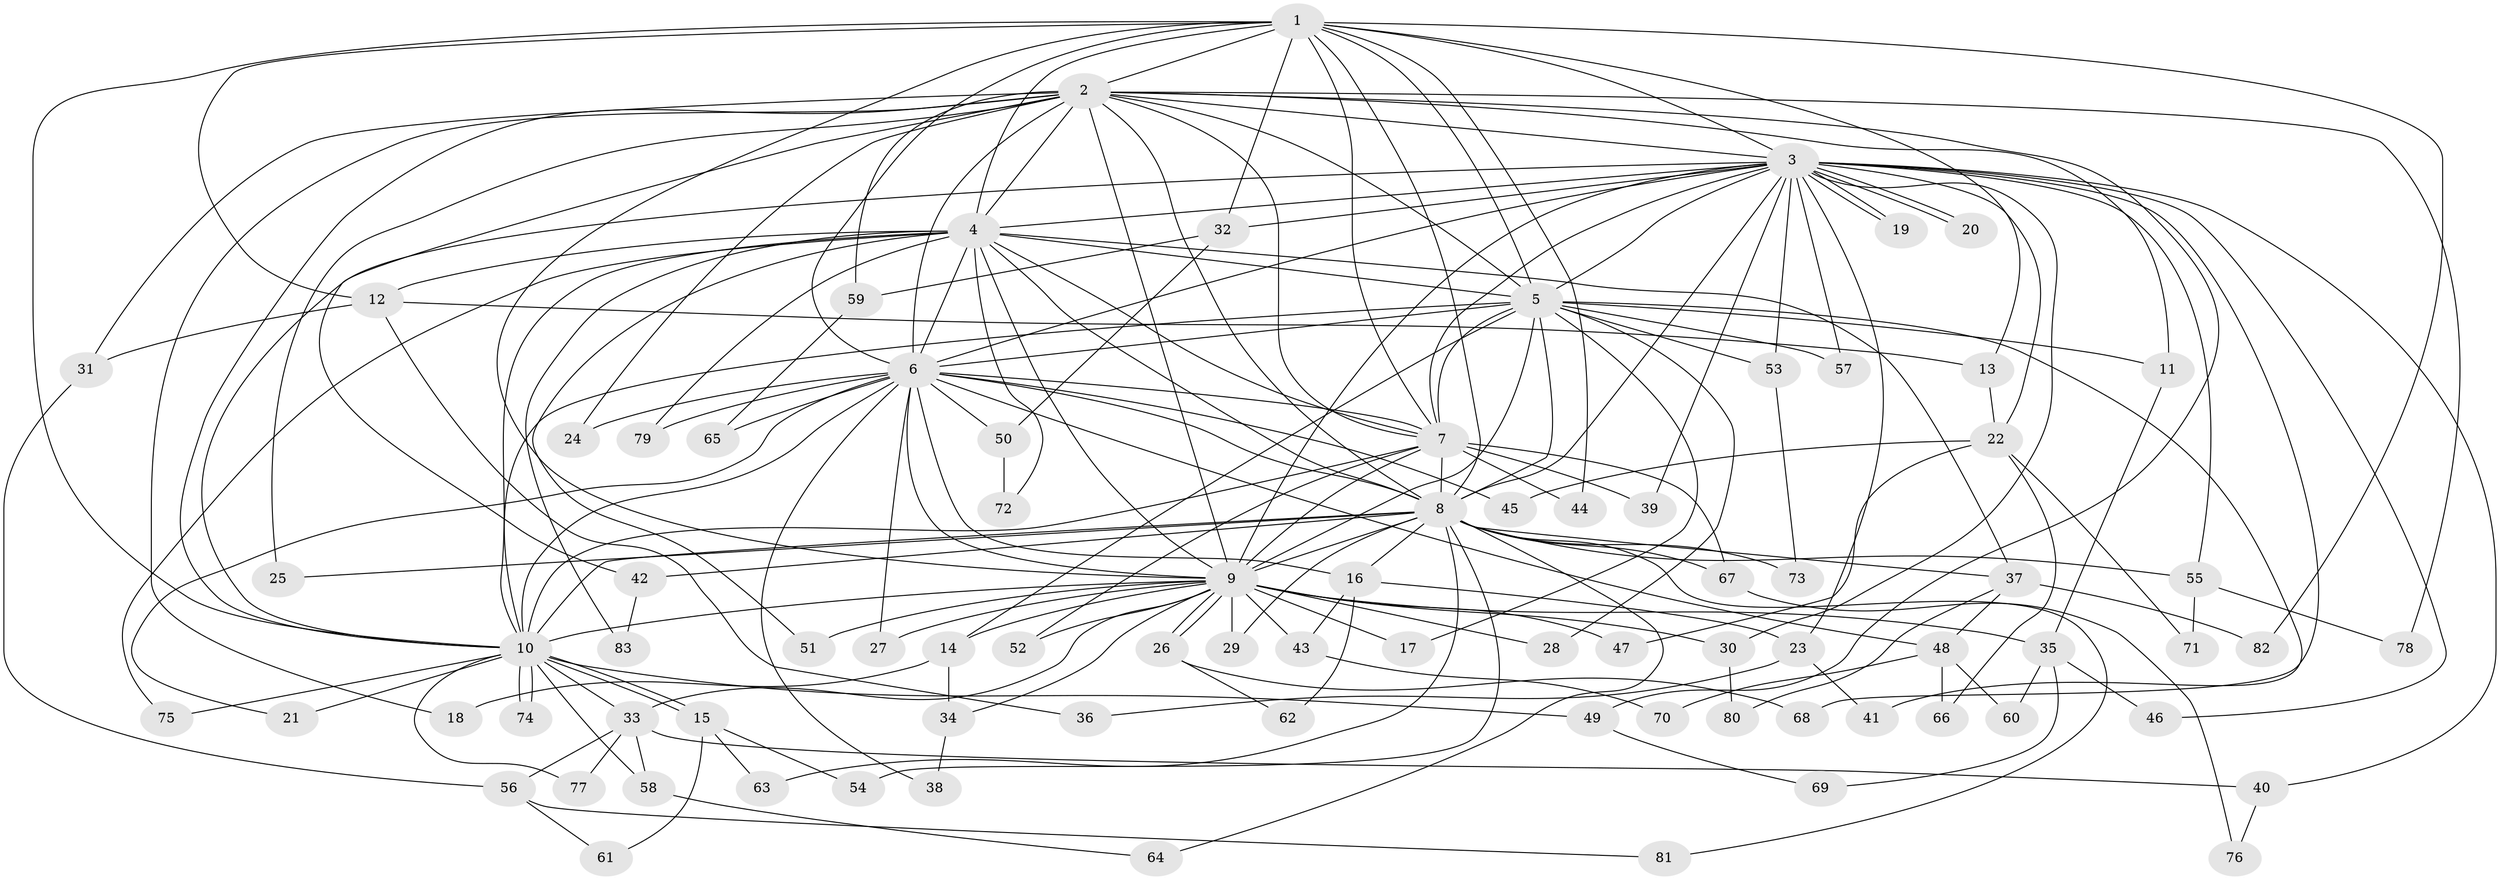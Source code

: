 // Generated by graph-tools (version 1.1) at 2025/49/03/09/25 03:49:41]
// undirected, 83 vertices, 191 edges
graph export_dot {
graph [start="1"]
  node [color=gray90,style=filled];
  1;
  2;
  3;
  4;
  5;
  6;
  7;
  8;
  9;
  10;
  11;
  12;
  13;
  14;
  15;
  16;
  17;
  18;
  19;
  20;
  21;
  22;
  23;
  24;
  25;
  26;
  27;
  28;
  29;
  30;
  31;
  32;
  33;
  34;
  35;
  36;
  37;
  38;
  39;
  40;
  41;
  42;
  43;
  44;
  45;
  46;
  47;
  48;
  49;
  50;
  51;
  52;
  53;
  54;
  55;
  56;
  57;
  58;
  59;
  60;
  61;
  62;
  63;
  64;
  65;
  66;
  67;
  68;
  69;
  70;
  71;
  72;
  73;
  74;
  75;
  76;
  77;
  78;
  79;
  80;
  81;
  82;
  83;
  1 -- 2;
  1 -- 3;
  1 -- 4;
  1 -- 5;
  1 -- 6;
  1 -- 7;
  1 -- 8;
  1 -- 9;
  1 -- 10;
  1 -- 12;
  1 -- 13;
  1 -- 32;
  1 -- 44;
  1 -- 82;
  2 -- 3;
  2 -- 4;
  2 -- 5;
  2 -- 6;
  2 -- 7;
  2 -- 8;
  2 -- 9;
  2 -- 10;
  2 -- 11;
  2 -- 18;
  2 -- 24;
  2 -- 25;
  2 -- 31;
  2 -- 42;
  2 -- 49;
  2 -- 59;
  2 -- 78;
  3 -- 4;
  3 -- 5;
  3 -- 6;
  3 -- 7;
  3 -- 8;
  3 -- 9;
  3 -- 10;
  3 -- 19;
  3 -- 19;
  3 -- 20;
  3 -- 20;
  3 -- 22;
  3 -- 23;
  3 -- 30;
  3 -- 32;
  3 -- 39;
  3 -- 40;
  3 -- 46;
  3 -- 53;
  3 -- 55;
  3 -- 57;
  3 -- 68;
  4 -- 5;
  4 -- 6;
  4 -- 7;
  4 -- 8;
  4 -- 9;
  4 -- 10;
  4 -- 12;
  4 -- 37;
  4 -- 51;
  4 -- 72;
  4 -- 75;
  4 -- 79;
  4 -- 83;
  5 -- 6;
  5 -- 7;
  5 -- 8;
  5 -- 9;
  5 -- 10;
  5 -- 11;
  5 -- 14;
  5 -- 17;
  5 -- 28;
  5 -- 41;
  5 -- 53;
  5 -- 57;
  6 -- 7;
  6 -- 8;
  6 -- 9;
  6 -- 10;
  6 -- 16;
  6 -- 21;
  6 -- 24;
  6 -- 27;
  6 -- 38;
  6 -- 45;
  6 -- 48;
  6 -- 50;
  6 -- 65;
  6 -- 79;
  7 -- 8;
  7 -- 9;
  7 -- 10;
  7 -- 39;
  7 -- 44;
  7 -- 52;
  7 -- 67;
  8 -- 9;
  8 -- 10;
  8 -- 16;
  8 -- 25;
  8 -- 29;
  8 -- 37;
  8 -- 42;
  8 -- 54;
  8 -- 55;
  8 -- 63;
  8 -- 64;
  8 -- 67;
  8 -- 73;
  8 -- 81;
  9 -- 10;
  9 -- 14;
  9 -- 17;
  9 -- 26;
  9 -- 26;
  9 -- 27;
  9 -- 28;
  9 -- 29;
  9 -- 30;
  9 -- 33;
  9 -- 34;
  9 -- 35;
  9 -- 43;
  9 -- 47;
  9 -- 51;
  9 -- 52;
  10 -- 15;
  10 -- 15;
  10 -- 21;
  10 -- 33;
  10 -- 49;
  10 -- 58;
  10 -- 74;
  10 -- 74;
  10 -- 75;
  10 -- 77;
  11 -- 35;
  12 -- 13;
  12 -- 31;
  12 -- 36;
  13 -- 22;
  14 -- 18;
  14 -- 34;
  15 -- 54;
  15 -- 61;
  15 -- 63;
  16 -- 23;
  16 -- 43;
  16 -- 62;
  22 -- 45;
  22 -- 47;
  22 -- 66;
  22 -- 71;
  23 -- 36;
  23 -- 41;
  26 -- 62;
  26 -- 68;
  30 -- 80;
  31 -- 56;
  32 -- 50;
  32 -- 59;
  33 -- 40;
  33 -- 56;
  33 -- 58;
  33 -- 77;
  34 -- 38;
  35 -- 46;
  35 -- 60;
  35 -- 69;
  37 -- 48;
  37 -- 80;
  37 -- 82;
  40 -- 76;
  42 -- 83;
  43 -- 70;
  48 -- 60;
  48 -- 66;
  48 -- 70;
  49 -- 69;
  50 -- 72;
  53 -- 73;
  55 -- 71;
  55 -- 78;
  56 -- 61;
  56 -- 81;
  58 -- 64;
  59 -- 65;
  67 -- 76;
}
